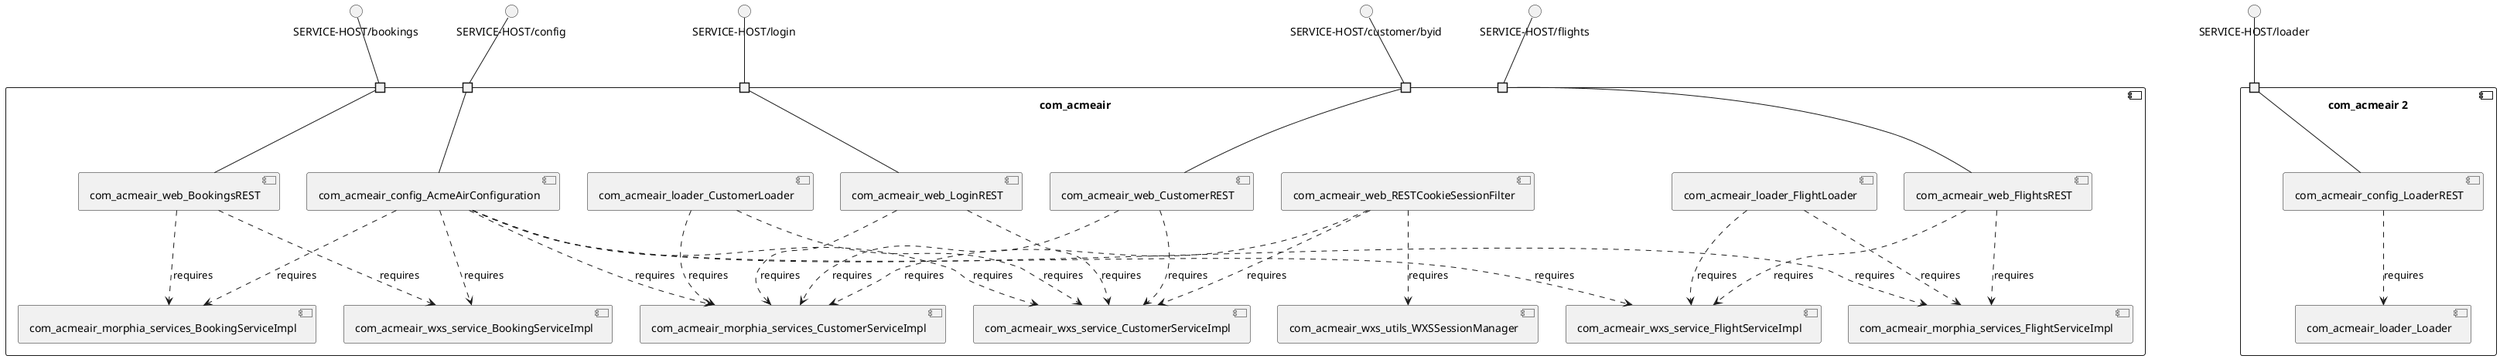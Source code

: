 @startuml
skinparam fixCircleLabelOverlapping true
skinparam componentStyle uml2
component "com_acmeair\n\n\n\n\n\n" {
[com_acmeair_wxs_service_FlightServiceImpl]
[com_acmeair_web_BookingsREST]
[com_acmeair_wxs_service_BookingServiceImpl]
[com_acmeair_web_LoginREST]
[com_acmeair_wxs_service_CustomerServiceImpl]
[com_acmeair_web_RESTCookieSessionFilter]
[com_acmeair_loader_FlightLoader]
[com_acmeair_loader_CustomerLoader]
[com_acmeair_morphia_services_BookingServiceImpl]
[com_acmeair_web_FlightsREST]
[com_acmeair_morphia_services_CustomerServiceImpl]
[com_acmeair_web_CustomerREST]
[com_acmeair_morphia_services_FlightServiceImpl]
[com_acmeair_config_AcmeAirConfiguration]
[com_acmeair_wxs_utils_WXSSessionManager]
portin " " as com_acmeair_requires_SERVICE_HOST_login
portin " " as com_acmeair_requires_SERVICE_HOST_bookings
portin " " as com_acmeair_requires_SERVICE_HOST_config
portin " " as com_acmeair_requires_SERVICE_HOST_flights
portin " " as com_acmeair_requires_SERVICE_HOST_customer_byid
[com_acmeair_config_AcmeAirConfiguration]..>[com_acmeair_morphia_services_BookingServiceImpl] : requires
[com_acmeair_config_AcmeAirConfiguration]..>[com_acmeair_morphia_services_CustomerServiceImpl] : requires
[com_acmeair_loader_CustomerLoader]..>[com_acmeair_morphia_services_CustomerServiceImpl] : requires
[com_acmeair_config_AcmeAirConfiguration]..>[com_acmeair_wxs_service_CustomerServiceImpl] : requires
[com_acmeair_web_LoginREST]..>[com_acmeair_wxs_service_CustomerServiceImpl] : requires
[com_acmeair_config_AcmeAirConfiguration]..>[com_acmeair_morphia_services_FlightServiceImpl] : requires
[com_acmeair_web_LoginREST]..>[com_acmeair_morphia_services_CustomerServiceImpl] : requires
[com_acmeair_config_AcmeAirConfiguration]..>[com_acmeair_wxs_service_FlightServiceImpl] : requires
[com_acmeair_web_BookingsREST]..>[com_acmeair_morphia_services_BookingServiceImpl] : requires
[com_acmeair_web_RESTCookieSessionFilter]..>[com_acmeair_wxs_service_CustomerServiceImpl] : requires
[com_acmeair_loader_FlightLoader]..>[com_acmeair_morphia_services_FlightServiceImpl] : requires
[com_acmeair_web_RESTCookieSessionFilter]..>[com_acmeair_morphia_services_CustomerServiceImpl] : requires
[com_acmeair_loader_FlightLoader]..>[com_acmeair_wxs_service_FlightServiceImpl] : requires
[com_acmeair_web_BookingsREST]..>[com_acmeair_wxs_service_BookingServiceImpl] : requires
[com_acmeair_web_CustomerREST]..>[com_acmeair_wxs_service_CustomerServiceImpl] : requires
[com_acmeair_web_CustomerREST]..>[com_acmeair_morphia_services_CustomerServiceImpl] : requires
[com_acmeair_web_RESTCookieSessionFilter]..>[com_acmeair_wxs_utils_WXSSessionManager] : requires
[com_acmeair_web_FlightsREST]..>[com_acmeair_wxs_service_FlightServiceImpl] : requires
[com_acmeair_config_AcmeAirConfiguration]..>[com_acmeair_wxs_service_BookingServiceImpl] : requires
[com_acmeair_loader_CustomerLoader]..>[com_acmeair_wxs_service_CustomerServiceImpl] : requires
[com_acmeair_web_FlightsREST]..>[com_acmeair_morphia_services_FlightServiceImpl] : requires
"com_acmeair_requires_SERVICE_HOST_flights"--[com_acmeair_web_FlightsREST]
"com_acmeair_requires_SERVICE_HOST_config"--[com_acmeair_config_AcmeAirConfiguration]
"com_acmeair_requires_SERVICE_HOST_login"--[com_acmeair_web_LoginREST]
"com_acmeair_requires_SERVICE_HOST_bookings"--[com_acmeair_web_BookingsREST]
"com_acmeair_requires_SERVICE_HOST_customer_byid"--[com_acmeair_web_CustomerREST]
}
interface "SERVICE-HOST/bookings" as interface.SERVICE_HOST_bookings
interface.SERVICE_HOST_bookings--"com_acmeair_requires_SERVICE_HOST_bookings"
interface "SERVICE-HOST/config" as interface.SERVICE_HOST_config
interface.SERVICE_HOST_config--"com_acmeair_requires_SERVICE_HOST_config"
interface "SERVICE-HOST/customer/byid" as interface.SERVICE_HOST_customer_byid
interface.SERVICE_HOST_customer_byid--"com_acmeair_requires_SERVICE_HOST_customer_byid"
interface "SERVICE-HOST/flights" as interface.SERVICE_HOST_flights
interface.SERVICE_HOST_flights--"com_acmeair_requires_SERVICE_HOST_flights"
interface "SERVICE-HOST/login" as interface.SERVICE_HOST_login
interface.SERVICE_HOST_login--"com_acmeair_requires_SERVICE_HOST_login"
component "com_acmeair 2\n\n\n\n\n\n" {
[com_acmeair_config_LoaderREST]
[com_acmeair_loader_Loader]
portin " " as com_acmeair_2_requires_SERVICE_HOST_loader
[com_acmeair_config_LoaderREST]..>[com_acmeair_loader_Loader] : requires
"com_acmeair_2_requires_SERVICE_HOST_loader"--[com_acmeair_config_LoaderREST]
}
interface "SERVICE-HOST/loader" as interface.SERVICE_HOST_loader
interface.SERVICE_HOST_loader--"com_acmeair_2_requires_SERVICE_HOST_loader"

@enduml
